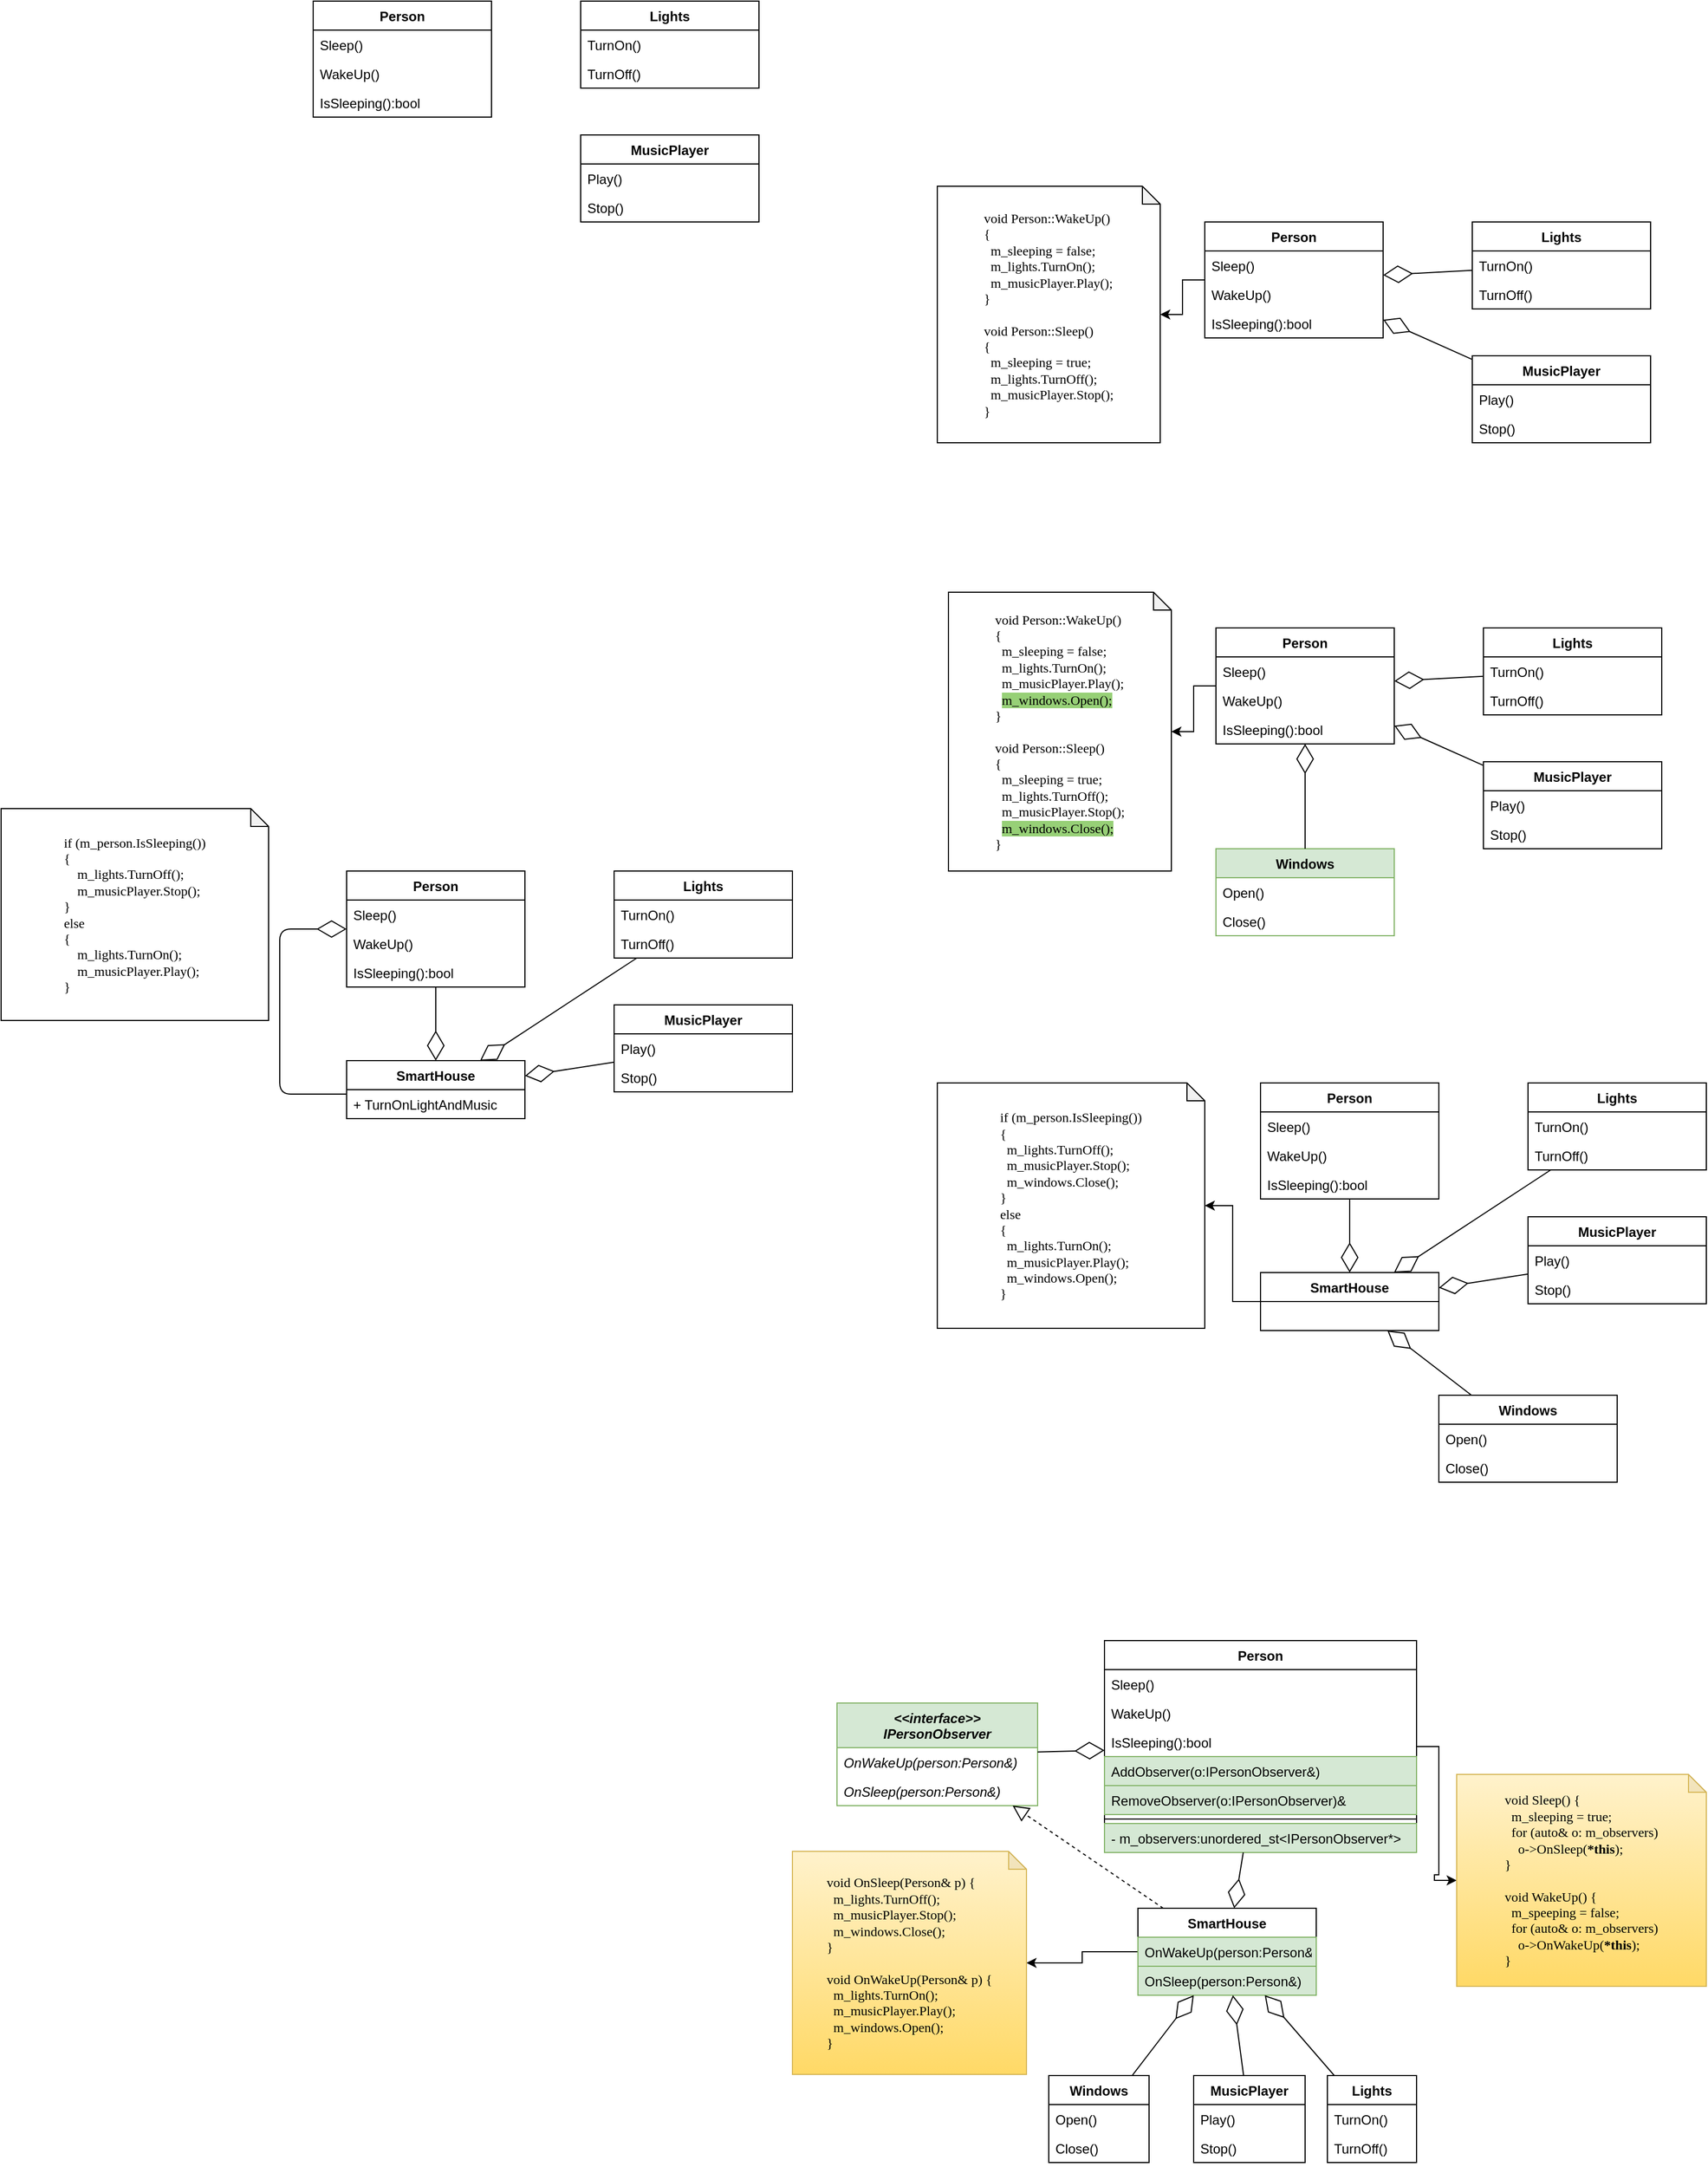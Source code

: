 <mxfile version="21.7.5" type="device">
  <diagram id="Hzuaa3PWaj_wUONluNYw" name="Страница 1">
    <mxGraphModel dx="2248" dy="832" grid="1" gridSize="10" guides="1" tooltips="1" connect="1" arrows="1" fold="1" page="1" pageScale="1" pageWidth="827" pageHeight="1169" math="0" shadow="0">
      <root>
        <mxCell id="0" />
        <mxCell id="1" parent="0" />
        <mxCell id="B-wnxq_5yipWXsBSjvzT-1" value="Person" style="swimlane;fontStyle=1;align=center;verticalAlign=top;childLayout=stackLayout;horizontal=1;startSize=26;horizontalStack=0;resizeParent=1;resizeParentMax=0;resizeLast=0;collapsible=1;marginBottom=0;" parent="1" vertex="1">
          <mxGeometry x="80" y="120" width="160" height="104" as="geometry" />
        </mxCell>
        <mxCell id="B-wnxq_5yipWXsBSjvzT-2" value="Sleep()" style="text;strokeColor=none;fillColor=none;align=left;verticalAlign=top;spacingLeft=4;spacingRight=4;overflow=hidden;rotatable=0;points=[[0,0.5],[1,0.5]];portConstraint=eastwest;" parent="B-wnxq_5yipWXsBSjvzT-1" vertex="1">
          <mxGeometry y="26" width="160" height="26" as="geometry" />
        </mxCell>
        <mxCell id="B-wnxq_5yipWXsBSjvzT-5" value="WakeUp()" style="text;strokeColor=none;fillColor=none;align=left;verticalAlign=top;spacingLeft=4;spacingRight=4;overflow=hidden;rotatable=0;points=[[0,0.5],[1,0.5]];portConstraint=eastwest;" parent="B-wnxq_5yipWXsBSjvzT-1" vertex="1">
          <mxGeometry y="52" width="160" height="26" as="geometry" />
        </mxCell>
        <mxCell id="B-wnxq_5yipWXsBSjvzT-14" value="IsSleeping():bool" style="text;strokeColor=none;fillColor=none;align=left;verticalAlign=top;spacingLeft=4;spacingRight=4;overflow=hidden;rotatable=0;points=[[0,0.5],[1,0.5]];portConstraint=eastwest;" parent="B-wnxq_5yipWXsBSjvzT-1" vertex="1">
          <mxGeometry y="78" width="160" height="26" as="geometry" />
        </mxCell>
        <mxCell id="B-wnxq_5yipWXsBSjvzT-6" value="Lights" style="swimlane;fontStyle=1;align=center;verticalAlign=top;childLayout=stackLayout;horizontal=1;startSize=26;horizontalStack=0;resizeParent=1;resizeParentMax=0;resizeLast=0;collapsible=1;marginBottom=0;" parent="1" vertex="1">
          <mxGeometry x="320" y="120" width="160" height="78" as="geometry" />
        </mxCell>
        <mxCell id="B-wnxq_5yipWXsBSjvzT-7" value="TurnOn()" style="text;strokeColor=none;fillColor=none;align=left;verticalAlign=top;spacingLeft=4;spacingRight=4;overflow=hidden;rotatable=0;points=[[0,0.5],[1,0.5]];portConstraint=eastwest;" parent="B-wnxq_5yipWXsBSjvzT-6" vertex="1">
          <mxGeometry y="26" width="160" height="26" as="geometry" />
        </mxCell>
        <mxCell id="B-wnxq_5yipWXsBSjvzT-9" value="TurnOff()" style="text;strokeColor=none;fillColor=none;align=left;verticalAlign=top;spacingLeft=4;spacingRight=4;overflow=hidden;rotatable=0;points=[[0,0.5],[1,0.5]];portConstraint=eastwest;" parent="B-wnxq_5yipWXsBSjvzT-6" vertex="1">
          <mxGeometry y="52" width="160" height="26" as="geometry" />
        </mxCell>
        <mxCell id="B-wnxq_5yipWXsBSjvzT-10" value="MusicPlayer" style="swimlane;fontStyle=1;align=center;verticalAlign=top;childLayout=stackLayout;horizontal=1;startSize=26;horizontalStack=0;resizeParent=1;resizeParentMax=0;resizeLast=0;collapsible=1;marginBottom=0;" parent="1" vertex="1">
          <mxGeometry x="320" y="240" width="160" height="78" as="geometry" />
        </mxCell>
        <mxCell id="B-wnxq_5yipWXsBSjvzT-11" value="Play()" style="text;strokeColor=none;fillColor=none;align=left;verticalAlign=top;spacingLeft=4;spacingRight=4;overflow=hidden;rotatable=0;points=[[0,0.5],[1,0.5]];portConstraint=eastwest;" parent="B-wnxq_5yipWXsBSjvzT-10" vertex="1">
          <mxGeometry y="26" width="160" height="26" as="geometry" />
        </mxCell>
        <mxCell id="B-wnxq_5yipWXsBSjvzT-12" value="Stop()" style="text;strokeColor=none;fillColor=none;align=left;verticalAlign=top;spacingLeft=4;spacingRight=4;overflow=hidden;rotatable=0;points=[[0,0.5],[1,0.5]];portConstraint=eastwest;" parent="B-wnxq_5yipWXsBSjvzT-10" vertex="1">
          <mxGeometry y="52" width="160" height="26" as="geometry" />
        </mxCell>
        <mxCell id="B-wnxq_5yipWXsBSjvzT-35" style="edgeStyle=orthogonalEdgeStyle;rounded=0;orthogonalLoop=1;jettySize=auto;html=1;" parent="1" source="B-wnxq_5yipWXsBSjvzT-16" target="B-wnxq_5yipWXsBSjvzT-34" edge="1">
          <mxGeometry relative="1" as="geometry" />
        </mxCell>
        <mxCell id="B-wnxq_5yipWXsBSjvzT-16" value="SmartHouse" style="swimlane;fontStyle=1;align=center;verticalAlign=top;childLayout=stackLayout;horizontal=1;startSize=26;horizontalStack=0;resizeParent=1;resizeParentMax=0;resizeLast=0;collapsible=1;marginBottom=0;" parent="1" vertex="1">
          <mxGeometry x="930" y="1260" width="160" height="52" as="geometry" />
        </mxCell>
        <mxCell id="B-wnxq_5yipWXsBSjvzT-20" value="" style="endArrow=diamondThin;endFill=0;endSize=24;html=1;" parent="1" source="B-wnxq_5yipWXsBSjvzT-28" target="B-wnxq_5yipWXsBSjvzT-16" edge="1">
          <mxGeometry width="160" relative="1" as="geometry">
            <mxPoint x="890" y="1250" as="sourcePoint" />
            <mxPoint x="1050" y="1250" as="targetPoint" />
          </mxGeometry>
        </mxCell>
        <mxCell id="B-wnxq_5yipWXsBSjvzT-21" value="Person" style="swimlane;fontStyle=1;align=center;verticalAlign=top;childLayout=stackLayout;horizontal=1;startSize=26;horizontalStack=0;resizeParent=1;resizeParentMax=0;resizeLast=0;collapsible=1;marginBottom=0;" parent="1" vertex="1">
          <mxGeometry x="930" y="1090" width="160" height="104" as="geometry" />
        </mxCell>
        <mxCell id="B-wnxq_5yipWXsBSjvzT-22" value="Sleep()" style="text;strokeColor=none;fillColor=none;align=left;verticalAlign=top;spacingLeft=4;spacingRight=4;overflow=hidden;rotatable=0;points=[[0,0.5],[1,0.5]];portConstraint=eastwest;" parent="B-wnxq_5yipWXsBSjvzT-21" vertex="1">
          <mxGeometry y="26" width="160" height="26" as="geometry" />
        </mxCell>
        <mxCell id="B-wnxq_5yipWXsBSjvzT-23" value="WakeUp()" style="text;strokeColor=none;fillColor=none;align=left;verticalAlign=top;spacingLeft=4;spacingRight=4;overflow=hidden;rotatable=0;points=[[0,0.5],[1,0.5]];portConstraint=eastwest;" parent="B-wnxq_5yipWXsBSjvzT-21" vertex="1">
          <mxGeometry y="52" width="160" height="26" as="geometry" />
        </mxCell>
        <mxCell id="B-wnxq_5yipWXsBSjvzT-24" value="IsSleeping():bool" style="text;strokeColor=none;fillColor=none;align=left;verticalAlign=top;spacingLeft=4;spacingRight=4;overflow=hidden;rotatable=0;points=[[0,0.5],[1,0.5]];portConstraint=eastwest;" parent="B-wnxq_5yipWXsBSjvzT-21" vertex="1">
          <mxGeometry y="78" width="160" height="26" as="geometry" />
        </mxCell>
        <mxCell id="B-wnxq_5yipWXsBSjvzT-25" value="Lights" style="swimlane;fontStyle=1;align=center;verticalAlign=top;childLayout=stackLayout;horizontal=1;startSize=26;horizontalStack=0;resizeParent=1;resizeParentMax=0;resizeLast=0;collapsible=1;marginBottom=0;" parent="1" vertex="1">
          <mxGeometry x="1170" y="1090" width="160" height="78" as="geometry" />
        </mxCell>
        <mxCell id="B-wnxq_5yipWXsBSjvzT-26" value="TurnOn()" style="text;strokeColor=none;fillColor=none;align=left;verticalAlign=top;spacingLeft=4;spacingRight=4;overflow=hidden;rotatable=0;points=[[0,0.5],[1,0.5]];portConstraint=eastwest;" parent="B-wnxq_5yipWXsBSjvzT-25" vertex="1">
          <mxGeometry y="26" width="160" height="26" as="geometry" />
        </mxCell>
        <mxCell id="B-wnxq_5yipWXsBSjvzT-27" value="TurnOff()" style="text;strokeColor=none;fillColor=none;align=left;verticalAlign=top;spacingLeft=4;spacingRight=4;overflow=hidden;rotatable=0;points=[[0,0.5],[1,0.5]];portConstraint=eastwest;" parent="B-wnxq_5yipWXsBSjvzT-25" vertex="1">
          <mxGeometry y="52" width="160" height="26" as="geometry" />
        </mxCell>
        <mxCell id="B-wnxq_5yipWXsBSjvzT-28" value="MusicPlayer" style="swimlane;fontStyle=1;align=center;verticalAlign=top;childLayout=stackLayout;horizontal=1;startSize=26;horizontalStack=0;resizeParent=1;resizeParentMax=0;resizeLast=0;collapsible=1;marginBottom=0;" parent="1" vertex="1">
          <mxGeometry x="1170" y="1210" width="160" height="78" as="geometry" />
        </mxCell>
        <mxCell id="B-wnxq_5yipWXsBSjvzT-29" value="Play()" style="text;strokeColor=none;fillColor=none;align=left;verticalAlign=top;spacingLeft=4;spacingRight=4;overflow=hidden;rotatable=0;points=[[0,0.5],[1,0.5]];portConstraint=eastwest;" parent="B-wnxq_5yipWXsBSjvzT-28" vertex="1">
          <mxGeometry y="26" width="160" height="26" as="geometry" />
        </mxCell>
        <mxCell id="B-wnxq_5yipWXsBSjvzT-30" value="Stop()" style="text;strokeColor=none;fillColor=none;align=left;verticalAlign=top;spacingLeft=4;spacingRight=4;overflow=hidden;rotatable=0;points=[[0,0.5],[1,0.5]];portConstraint=eastwest;" parent="B-wnxq_5yipWXsBSjvzT-28" vertex="1">
          <mxGeometry y="52" width="160" height="26" as="geometry" />
        </mxCell>
        <mxCell id="B-wnxq_5yipWXsBSjvzT-31" value="" style="endArrow=diamondThin;endFill=0;endSize=24;html=1;" parent="1" source="B-wnxq_5yipWXsBSjvzT-25" target="B-wnxq_5yipWXsBSjvzT-16" edge="1">
          <mxGeometry width="160" relative="1" as="geometry">
            <mxPoint x="890" y="1250" as="sourcePoint" />
            <mxPoint x="1050" y="1250" as="targetPoint" />
          </mxGeometry>
        </mxCell>
        <mxCell id="B-wnxq_5yipWXsBSjvzT-32" value="" style="endArrow=diamondThin;endFill=0;endSize=24;html=1;" parent="1" source="B-wnxq_5yipWXsBSjvzT-21" target="B-wnxq_5yipWXsBSjvzT-16" edge="1">
          <mxGeometry width="160" relative="1" as="geometry">
            <mxPoint x="890" y="1250" as="sourcePoint" />
            <mxPoint x="1050" y="1250" as="targetPoint" />
          </mxGeometry>
        </mxCell>
        <mxCell id="B-wnxq_5yipWXsBSjvzT-34" value="&lt;div style=&quot;text-align: left&quot;&gt;&lt;span&gt;&lt;font face=&quot;Lucida Console&quot;&gt;if (m_person.IsSleeping())&lt;/font&gt;&lt;/span&gt;&lt;/div&gt;&lt;div style=&quot;text-align: left&quot;&gt;&lt;span&gt;&lt;font face=&quot;Lucida Console&quot;&gt;{&lt;/font&gt;&lt;/span&gt;&lt;/div&gt;&lt;div style=&quot;text-align: left&quot;&gt;&lt;div&gt;&lt;font face=&quot;Lucida Console&quot;&gt;&amp;nbsp; m_lights.TurnOff();&lt;/font&gt;&lt;/div&gt;&lt;div&gt;&lt;font face=&quot;Lucida Console&quot;&gt;&amp;nbsp; m_musicPlayer.Stop();&lt;/font&gt;&lt;/div&gt;&lt;div&gt;&lt;font face=&quot;Lucida Console&quot;&gt;&amp;nbsp;&amp;nbsp;&lt;span style=&quot;background-color: rgb(255 , 255 , 255)&quot;&gt;m_windows.Close();&lt;/span&gt;&lt;/font&gt;&lt;/div&gt;&lt;/div&gt;&lt;div style=&quot;text-align: left&quot;&gt;&lt;span&gt;&lt;font face=&quot;Lucida Console&quot;&gt;}&lt;/font&gt;&lt;/span&gt;&lt;/div&gt;&lt;div style=&quot;text-align: left&quot;&gt;&lt;span&gt;&lt;font face=&quot;Lucida Console&quot;&gt;else&lt;/font&gt;&lt;/span&gt;&lt;/div&gt;&lt;div style=&quot;text-align: left&quot;&gt;&lt;span&gt;&lt;font face=&quot;Lucida Console&quot;&gt;{&lt;/font&gt;&lt;/span&gt;&lt;/div&gt;&lt;div style=&quot;text-align: left&quot;&gt;&lt;div&gt;&lt;font face=&quot;Lucida Console&quot;&gt;&amp;nbsp; m_lights.TurnOn();&lt;/font&gt;&lt;/div&gt;&lt;div&gt;&lt;font face=&quot;Lucida Console&quot;&gt;&amp;nbsp; m_musicPlayer.Play();&lt;/font&gt;&lt;/div&gt;&lt;div&gt;&lt;font face=&quot;Lucida Console&quot;&gt;&amp;nbsp;&amp;nbsp;&lt;span style=&quot;background-color: rgb(255 , 255 , 255)&quot;&gt;m_windows.Open();&lt;/span&gt;&lt;/font&gt;&lt;/div&gt;&lt;/div&gt;&lt;div style=&quot;text-align: left&quot;&gt;&lt;span&gt;&lt;font face=&quot;Lucida Console&quot;&gt;}&lt;/font&gt;&lt;/span&gt;&lt;/div&gt;" style="shape=note;whiteSpace=wrap;html=1;backgroundOutline=1;darkOpacity=0.05;size=16;" parent="1" vertex="1">
          <mxGeometry x="640" y="1090" width="240" height="220" as="geometry" />
        </mxCell>
        <mxCell id="B-wnxq_5yipWXsBSjvzT-36" value="SmartHouse" style="swimlane;fontStyle=1;align=center;verticalAlign=top;childLayout=stackLayout;horizontal=1;startSize=26;horizontalStack=0;resizeParent=1;resizeParentMax=0;resizeLast=0;collapsible=1;marginBottom=0;" parent="1" vertex="1">
          <mxGeometry x="110" y="1070" width="160" height="52" as="geometry" />
        </mxCell>
        <mxCell id="B-wnxq_5yipWXsBSjvzT-52" value="+ TurnOnLightAndMusic" style="text;strokeColor=none;fillColor=none;align=left;verticalAlign=top;spacingLeft=4;spacingRight=4;overflow=hidden;rotatable=0;points=[[0,0.5],[1,0.5]];portConstraint=eastwest;" parent="B-wnxq_5yipWXsBSjvzT-36" vertex="1">
          <mxGeometry y="26" width="160" height="26" as="geometry" />
        </mxCell>
        <mxCell id="B-wnxq_5yipWXsBSjvzT-37" value="" style="endArrow=diamondThin;endFill=0;endSize=24;html=1;" parent="1" source="B-wnxq_5yipWXsBSjvzT-45" target="B-wnxq_5yipWXsBSjvzT-36" edge="1">
          <mxGeometry width="160" relative="1" as="geometry">
            <mxPoint x="70" y="1060" as="sourcePoint" />
            <mxPoint x="230" y="1060" as="targetPoint" />
          </mxGeometry>
        </mxCell>
        <mxCell id="B-wnxq_5yipWXsBSjvzT-38" value="Person" style="swimlane;fontStyle=1;align=center;verticalAlign=top;childLayout=stackLayout;horizontal=1;startSize=26;horizontalStack=0;resizeParent=1;resizeParentMax=0;resizeLast=0;collapsible=1;marginBottom=0;" parent="1" vertex="1">
          <mxGeometry x="110" y="900" width="160" height="104" as="geometry" />
        </mxCell>
        <mxCell id="B-wnxq_5yipWXsBSjvzT-39" value="Sleep()" style="text;strokeColor=none;fillColor=none;align=left;verticalAlign=top;spacingLeft=4;spacingRight=4;overflow=hidden;rotatable=0;points=[[0,0.5],[1,0.5]];portConstraint=eastwest;" parent="B-wnxq_5yipWXsBSjvzT-38" vertex="1">
          <mxGeometry y="26" width="160" height="26" as="geometry" />
        </mxCell>
        <mxCell id="B-wnxq_5yipWXsBSjvzT-40" value="WakeUp()" style="text;strokeColor=none;fillColor=none;align=left;verticalAlign=top;spacingLeft=4;spacingRight=4;overflow=hidden;rotatable=0;points=[[0,0.5],[1,0.5]];portConstraint=eastwest;" parent="B-wnxq_5yipWXsBSjvzT-38" vertex="1">
          <mxGeometry y="52" width="160" height="26" as="geometry" />
        </mxCell>
        <mxCell id="B-wnxq_5yipWXsBSjvzT-41" value="IsSleeping():bool" style="text;strokeColor=none;fillColor=none;align=left;verticalAlign=top;spacingLeft=4;spacingRight=4;overflow=hidden;rotatable=0;points=[[0,0.5],[1,0.5]];portConstraint=eastwest;" parent="B-wnxq_5yipWXsBSjvzT-38" vertex="1">
          <mxGeometry y="78" width="160" height="26" as="geometry" />
        </mxCell>
        <mxCell id="B-wnxq_5yipWXsBSjvzT-42" value="Lights" style="swimlane;fontStyle=1;align=center;verticalAlign=top;childLayout=stackLayout;horizontal=1;startSize=26;horizontalStack=0;resizeParent=1;resizeParentMax=0;resizeLast=0;collapsible=1;marginBottom=0;" parent="1" vertex="1">
          <mxGeometry x="350" y="900" width="160" height="78" as="geometry" />
        </mxCell>
        <mxCell id="B-wnxq_5yipWXsBSjvzT-43" value="TurnOn()" style="text;strokeColor=none;fillColor=none;align=left;verticalAlign=top;spacingLeft=4;spacingRight=4;overflow=hidden;rotatable=0;points=[[0,0.5],[1,0.5]];portConstraint=eastwest;" parent="B-wnxq_5yipWXsBSjvzT-42" vertex="1">
          <mxGeometry y="26" width="160" height="26" as="geometry" />
        </mxCell>
        <mxCell id="B-wnxq_5yipWXsBSjvzT-44" value="TurnOff()" style="text;strokeColor=none;fillColor=none;align=left;verticalAlign=top;spacingLeft=4;spacingRight=4;overflow=hidden;rotatable=0;points=[[0,0.5],[1,0.5]];portConstraint=eastwest;" parent="B-wnxq_5yipWXsBSjvzT-42" vertex="1">
          <mxGeometry y="52" width="160" height="26" as="geometry" />
        </mxCell>
        <mxCell id="B-wnxq_5yipWXsBSjvzT-45" value="MusicPlayer" style="swimlane;fontStyle=1;align=center;verticalAlign=top;childLayout=stackLayout;horizontal=1;startSize=26;horizontalStack=0;resizeParent=1;resizeParentMax=0;resizeLast=0;collapsible=1;marginBottom=0;" parent="1" vertex="1">
          <mxGeometry x="350" y="1020" width="160" height="78" as="geometry" />
        </mxCell>
        <mxCell id="B-wnxq_5yipWXsBSjvzT-46" value="Play()" style="text;strokeColor=none;fillColor=none;align=left;verticalAlign=top;spacingLeft=4;spacingRight=4;overflow=hidden;rotatable=0;points=[[0,0.5],[1,0.5]];portConstraint=eastwest;" parent="B-wnxq_5yipWXsBSjvzT-45" vertex="1">
          <mxGeometry y="26" width="160" height="26" as="geometry" />
        </mxCell>
        <mxCell id="B-wnxq_5yipWXsBSjvzT-47" value="Stop()" style="text;strokeColor=none;fillColor=none;align=left;verticalAlign=top;spacingLeft=4;spacingRight=4;overflow=hidden;rotatable=0;points=[[0,0.5],[1,0.5]];portConstraint=eastwest;" parent="B-wnxq_5yipWXsBSjvzT-45" vertex="1">
          <mxGeometry y="52" width="160" height="26" as="geometry" />
        </mxCell>
        <mxCell id="B-wnxq_5yipWXsBSjvzT-48" value="" style="endArrow=diamondThin;endFill=0;endSize=24;html=1;" parent="1" source="B-wnxq_5yipWXsBSjvzT-42" target="B-wnxq_5yipWXsBSjvzT-36" edge="1">
          <mxGeometry width="160" relative="1" as="geometry">
            <mxPoint x="70" y="1060" as="sourcePoint" />
            <mxPoint x="230" y="1060" as="targetPoint" />
          </mxGeometry>
        </mxCell>
        <mxCell id="B-wnxq_5yipWXsBSjvzT-49" value="" style="endArrow=diamondThin;endFill=0;endSize=24;html=1;" parent="1" source="B-wnxq_5yipWXsBSjvzT-38" target="B-wnxq_5yipWXsBSjvzT-36" edge="1">
          <mxGeometry width="160" relative="1" as="geometry">
            <mxPoint x="70" y="1060" as="sourcePoint" />
            <mxPoint x="230" y="1060" as="targetPoint" />
          </mxGeometry>
        </mxCell>
        <mxCell id="B-wnxq_5yipWXsBSjvzT-50" value="" style="endArrow=diamondThin;endFill=0;endSize=24;html=1;edgeStyle=orthogonalEdgeStyle;" parent="1" source="B-wnxq_5yipWXsBSjvzT-36" target="B-wnxq_5yipWXsBSjvzT-38" edge="1">
          <mxGeometry width="160" relative="1" as="geometry">
            <mxPoint x="190" y="1080" as="sourcePoint" />
            <mxPoint x="20" y="920" as="targetPoint" />
            <Array as="points">
              <mxPoint x="50" y="1100" />
              <mxPoint x="50" y="952" />
            </Array>
          </mxGeometry>
        </mxCell>
        <mxCell id="B-wnxq_5yipWXsBSjvzT-51" value="&lt;div style=&quot;text-align: left&quot;&gt;&lt;span&gt;&lt;font face=&quot;Lucida Console&quot;&gt;if (m_person.IsSleeping())&lt;/font&gt;&lt;/span&gt;&lt;/div&gt;&lt;div style=&quot;text-align: left&quot;&gt;&lt;span&gt;&lt;font face=&quot;Lucida Console&quot;&gt;{&lt;/font&gt;&lt;/span&gt;&lt;/div&gt;&lt;div style=&quot;text-align: left&quot;&gt;&lt;span&gt;&lt;font face=&quot;Lucida Console&quot;&gt;&amp;nbsp; &amp;nbsp; m_lights.TurnOff();&lt;/font&gt;&lt;/span&gt;&lt;/div&gt;&lt;div style=&quot;text-align: left&quot;&gt;&lt;span&gt;&lt;font face=&quot;Lucida Console&quot;&gt;&amp;nbsp; &amp;nbsp; m_musicPlayer.Stop();&lt;/font&gt;&lt;/span&gt;&lt;/div&gt;&lt;div style=&quot;text-align: left&quot;&gt;&lt;span&gt;&lt;font face=&quot;Lucida Console&quot;&gt;}&lt;/font&gt;&lt;/span&gt;&lt;/div&gt;&lt;div style=&quot;text-align: left&quot;&gt;&lt;span&gt;&lt;font face=&quot;Lucida Console&quot;&gt;else&lt;/font&gt;&lt;/span&gt;&lt;/div&gt;&lt;div style=&quot;text-align: left&quot;&gt;&lt;span&gt;&lt;font face=&quot;Lucida Console&quot;&gt;{&lt;/font&gt;&lt;/span&gt;&lt;/div&gt;&lt;div style=&quot;text-align: left&quot;&gt;&lt;span&gt;&lt;font face=&quot;Lucida Console&quot;&gt;&amp;nbsp; &amp;nbsp; m_lights.TurnOn();&lt;/font&gt;&lt;/span&gt;&lt;/div&gt;&lt;div style=&quot;text-align: left&quot;&gt;&lt;span&gt;&lt;font face=&quot;Lucida Console&quot;&gt;&amp;nbsp; &amp;nbsp; m_musicPlayer.Play();&lt;/font&gt;&lt;/span&gt;&lt;/div&gt;&lt;div style=&quot;text-align: left&quot;&gt;&lt;span&gt;&lt;font face=&quot;Lucida Console&quot;&gt;}&lt;/font&gt;&lt;/span&gt;&lt;/div&gt;" style="shape=note;whiteSpace=wrap;html=1;backgroundOutline=1;darkOpacity=0.05;size=16;" parent="1" vertex="1">
          <mxGeometry x="-200" y="844" width="240" height="190" as="geometry" />
        </mxCell>
        <mxCell id="B-wnxq_5yipWXsBSjvzT-66" style="edgeStyle=orthogonalEdgeStyle;rounded=0;orthogonalLoop=1;jettySize=auto;html=1;" parent="1" source="B-wnxq_5yipWXsBSjvzT-53" target="B-wnxq_5yipWXsBSjvzT-65" edge="1">
          <mxGeometry relative="1" as="geometry" />
        </mxCell>
        <mxCell id="B-wnxq_5yipWXsBSjvzT-53" value="Person" style="swimlane;fontStyle=1;align=center;verticalAlign=top;childLayout=stackLayout;horizontal=1;startSize=26;horizontalStack=0;resizeParent=1;resizeParentMax=0;resizeLast=0;collapsible=1;marginBottom=0;" parent="1" vertex="1">
          <mxGeometry x="880" y="318" width="160" height="104" as="geometry" />
        </mxCell>
        <mxCell id="B-wnxq_5yipWXsBSjvzT-54" value="Sleep()" style="text;strokeColor=none;fillColor=none;align=left;verticalAlign=top;spacingLeft=4;spacingRight=4;overflow=hidden;rotatable=0;points=[[0,0.5],[1,0.5]];portConstraint=eastwest;" parent="B-wnxq_5yipWXsBSjvzT-53" vertex="1">
          <mxGeometry y="26" width="160" height="26" as="geometry" />
        </mxCell>
        <mxCell id="B-wnxq_5yipWXsBSjvzT-55" value="WakeUp()" style="text;strokeColor=none;fillColor=none;align=left;verticalAlign=top;spacingLeft=4;spacingRight=4;overflow=hidden;rotatable=0;points=[[0,0.5],[1,0.5]];portConstraint=eastwest;" parent="B-wnxq_5yipWXsBSjvzT-53" vertex="1">
          <mxGeometry y="52" width="160" height="26" as="geometry" />
        </mxCell>
        <mxCell id="B-wnxq_5yipWXsBSjvzT-56" value="IsSleeping():bool" style="text;strokeColor=none;fillColor=none;align=left;verticalAlign=top;spacingLeft=4;spacingRight=4;overflow=hidden;rotatable=0;points=[[0,0.5],[1,0.5]];portConstraint=eastwest;" parent="B-wnxq_5yipWXsBSjvzT-53" vertex="1">
          <mxGeometry y="78" width="160" height="26" as="geometry" />
        </mxCell>
        <mxCell id="B-wnxq_5yipWXsBSjvzT-57" value="Lights" style="swimlane;fontStyle=1;align=center;verticalAlign=top;childLayout=stackLayout;horizontal=1;startSize=26;horizontalStack=0;resizeParent=1;resizeParentMax=0;resizeLast=0;collapsible=1;marginBottom=0;" parent="1" vertex="1">
          <mxGeometry x="1120" y="318" width="160" height="78" as="geometry" />
        </mxCell>
        <mxCell id="B-wnxq_5yipWXsBSjvzT-58" value="TurnOn()" style="text;strokeColor=none;fillColor=none;align=left;verticalAlign=top;spacingLeft=4;spacingRight=4;overflow=hidden;rotatable=0;points=[[0,0.5],[1,0.5]];portConstraint=eastwest;" parent="B-wnxq_5yipWXsBSjvzT-57" vertex="1">
          <mxGeometry y="26" width="160" height="26" as="geometry" />
        </mxCell>
        <mxCell id="B-wnxq_5yipWXsBSjvzT-59" value="TurnOff()" style="text;strokeColor=none;fillColor=none;align=left;verticalAlign=top;spacingLeft=4;spacingRight=4;overflow=hidden;rotatable=0;points=[[0,0.5],[1,0.5]];portConstraint=eastwest;" parent="B-wnxq_5yipWXsBSjvzT-57" vertex="1">
          <mxGeometry y="52" width="160" height="26" as="geometry" />
        </mxCell>
        <mxCell id="B-wnxq_5yipWXsBSjvzT-60" value="MusicPlayer" style="swimlane;fontStyle=1;align=center;verticalAlign=top;childLayout=stackLayout;horizontal=1;startSize=26;horizontalStack=0;resizeParent=1;resizeParentMax=0;resizeLast=0;collapsible=1;marginBottom=0;" parent="1" vertex="1">
          <mxGeometry x="1120" y="438" width="160" height="78" as="geometry" />
        </mxCell>
        <mxCell id="B-wnxq_5yipWXsBSjvzT-61" value="Play()" style="text;strokeColor=none;fillColor=none;align=left;verticalAlign=top;spacingLeft=4;spacingRight=4;overflow=hidden;rotatable=0;points=[[0,0.5],[1,0.5]];portConstraint=eastwest;" parent="B-wnxq_5yipWXsBSjvzT-60" vertex="1">
          <mxGeometry y="26" width="160" height="26" as="geometry" />
        </mxCell>
        <mxCell id="B-wnxq_5yipWXsBSjvzT-62" value="Stop()" style="text;strokeColor=none;fillColor=none;align=left;verticalAlign=top;spacingLeft=4;spacingRight=4;overflow=hidden;rotatable=0;points=[[0,0.5],[1,0.5]];portConstraint=eastwest;" parent="B-wnxq_5yipWXsBSjvzT-60" vertex="1">
          <mxGeometry y="52" width="160" height="26" as="geometry" />
        </mxCell>
        <mxCell id="B-wnxq_5yipWXsBSjvzT-63" value="" style="endArrow=diamondThin;endFill=0;endSize=24;html=1;" parent="1" source="B-wnxq_5yipWXsBSjvzT-57" target="B-wnxq_5yipWXsBSjvzT-53" edge="1">
          <mxGeometry width="160" relative="1" as="geometry">
            <mxPoint x="900" y="568" as="sourcePoint" />
            <mxPoint x="1060" y="568" as="targetPoint" />
          </mxGeometry>
        </mxCell>
        <mxCell id="B-wnxq_5yipWXsBSjvzT-64" value="" style="endArrow=diamondThin;endFill=0;endSize=24;html=1;" parent="1" source="B-wnxq_5yipWXsBSjvzT-60" target="B-wnxq_5yipWXsBSjvzT-53" edge="1">
          <mxGeometry width="160" relative="1" as="geometry">
            <mxPoint x="900" y="568" as="sourcePoint" />
            <mxPoint x="1060" y="568" as="targetPoint" />
          </mxGeometry>
        </mxCell>
        <mxCell id="B-wnxq_5yipWXsBSjvzT-65" value="&lt;div style=&quot;text-align: left&quot;&gt;&lt;font face=&quot;Lucida Console&quot;&gt;void Person::WakeUp()&lt;/font&gt;&lt;/div&gt;&lt;div style=&quot;text-align: left&quot;&gt;&lt;font face=&quot;Lucida Console&quot;&gt;{&lt;/font&gt;&lt;/div&gt;&lt;div style=&quot;text-align: left&quot;&gt;&lt;font face=&quot;Lucida Console&quot;&gt;&amp;nbsp; m_sleeping = false;&lt;/font&gt;&lt;/div&gt;&lt;div style=&quot;text-align: left&quot;&gt;&lt;font face=&quot;Lucida Console&quot;&gt;&amp;nbsp; m_lights.TurnOn();&lt;/font&gt;&lt;/div&gt;&lt;div style=&quot;text-align: left&quot;&gt;&lt;font face=&quot;Lucida Console&quot;&gt;&amp;nbsp; m_musicPlayer.Play();&lt;/font&gt;&lt;/div&gt;&lt;div style=&quot;text-align: left&quot;&gt;&lt;font face=&quot;Lucida Console&quot;&gt;}&lt;/font&gt;&lt;/div&gt;&lt;div style=&quot;text-align: left&quot;&gt;&lt;font face=&quot;Lucida Console&quot;&gt;&lt;br&gt;&lt;/font&gt;&lt;/div&gt;&lt;div style=&quot;text-align: left&quot;&gt;&lt;div&gt;&lt;font face=&quot;Lucida Console&quot;&gt;void Person::Sleep()&lt;/font&gt;&lt;/div&gt;&lt;div&gt;&lt;font face=&quot;Lucida Console&quot;&gt;{&lt;/font&gt;&lt;/div&gt;&lt;div&gt;&lt;font face=&quot;Lucida Console&quot;&gt;&amp;nbsp; m_sleeping = true;&lt;/font&gt;&lt;/div&gt;&lt;div&gt;&lt;font face=&quot;Lucida Console&quot;&gt;&amp;nbsp; m_lights.TurnOff();&lt;/font&gt;&lt;/div&gt;&lt;div&gt;&lt;font face=&quot;Lucida Console&quot;&gt;&amp;nbsp; m_musicPlayer.Stop();&lt;/font&gt;&lt;/div&gt;&lt;div&gt;&lt;font face=&quot;Lucida Console&quot;&gt;}&lt;/font&gt;&lt;/div&gt;&lt;/div&gt;" style="shape=note;whiteSpace=wrap;html=1;backgroundOutline=1;darkOpacity=0.05;size=16;" parent="1" vertex="1">
          <mxGeometry x="640" y="286" width="200" height="230" as="geometry" />
        </mxCell>
        <mxCell id="B-wnxq_5yipWXsBSjvzT-67" value="Windows" style="swimlane;fontStyle=1;align=center;verticalAlign=top;childLayout=stackLayout;horizontal=1;startSize=26;horizontalStack=0;resizeParent=1;resizeParentMax=0;resizeLast=0;collapsible=1;marginBottom=0;fillColor=#d5e8d4;strokeColor=#82b366;" parent="1" vertex="1">
          <mxGeometry x="890" y="880" width="160" height="78" as="geometry" />
        </mxCell>
        <mxCell id="B-wnxq_5yipWXsBSjvzT-68" value="Open()" style="text;strokeColor=none;fillColor=none;align=left;verticalAlign=top;spacingLeft=4;spacingRight=4;overflow=hidden;rotatable=0;points=[[0,0.5],[1,0.5]];portConstraint=eastwest;" parent="B-wnxq_5yipWXsBSjvzT-67" vertex="1">
          <mxGeometry y="26" width="160" height="26" as="geometry" />
        </mxCell>
        <mxCell id="B-wnxq_5yipWXsBSjvzT-69" value="Close()" style="text;strokeColor=none;fillColor=none;align=left;verticalAlign=top;spacingLeft=4;spacingRight=4;overflow=hidden;rotatable=0;points=[[0,0.5],[1,0.5]];portConstraint=eastwest;" parent="B-wnxq_5yipWXsBSjvzT-67" vertex="1">
          <mxGeometry y="52" width="160" height="26" as="geometry" />
        </mxCell>
        <mxCell id="B-wnxq_5yipWXsBSjvzT-70" style="edgeStyle=orthogonalEdgeStyle;rounded=0;orthogonalLoop=1;jettySize=auto;html=1;" parent="1" source="B-wnxq_5yipWXsBSjvzT-71" target="B-wnxq_5yipWXsBSjvzT-83" edge="1">
          <mxGeometry relative="1" as="geometry" />
        </mxCell>
        <mxCell id="B-wnxq_5yipWXsBSjvzT-71" value="Person" style="swimlane;fontStyle=1;align=center;verticalAlign=top;childLayout=stackLayout;horizontal=1;startSize=26;horizontalStack=0;resizeParent=1;resizeParentMax=0;resizeLast=0;collapsible=1;marginBottom=0;" parent="1" vertex="1">
          <mxGeometry x="890" y="682" width="160" height="104" as="geometry" />
        </mxCell>
        <mxCell id="B-wnxq_5yipWXsBSjvzT-72" value="Sleep()" style="text;strokeColor=none;fillColor=none;align=left;verticalAlign=top;spacingLeft=4;spacingRight=4;overflow=hidden;rotatable=0;points=[[0,0.5],[1,0.5]];portConstraint=eastwest;" parent="B-wnxq_5yipWXsBSjvzT-71" vertex="1">
          <mxGeometry y="26" width="160" height="26" as="geometry" />
        </mxCell>
        <mxCell id="B-wnxq_5yipWXsBSjvzT-73" value="WakeUp()" style="text;strokeColor=none;fillColor=none;align=left;verticalAlign=top;spacingLeft=4;spacingRight=4;overflow=hidden;rotatable=0;points=[[0,0.5],[1,0.5]];portConstraint=eastwest;" parent="B-wnxq_5yipWXsBSjvzT-71" vertex="1">
          <mxGeometry y="52" width="160" height="26" as="geometry" />
        </mxCell>
        <mxCell id="B-wnxq_5yipWXsBSjvzT-74" value="IsSleeping():bool" style="text;strokeColor=none;fillColor=none;align=left;verticalAlign=top;spacingLeft=4;spacingRight=4;overflow=hidden;rotatable=0;points=[[0,0.5],[1,0.5]];portConstraint=eastwest;" parent="B-wnxq_5yipWXsBSjvzT-71" vertex="1">
          <mxGeometry y="78" width="160" height="26" as="geometry" />
        </mxCell>
        <mxCell id="B-wnxq_5yipWXsBSjvzT-75" value="Lights" style="swimlane;fontStyle=1;align=center;verticalAlign=top;childLayout=stackLayout;horizontal=1;startSize=26;horizontalStack=0;resizeParent=1;resizeParentMax=0;resizeLast=0;collapsible=1;marginBottom=0;" parent="1" vertex="1">
          <mxGeometry x="1130" y="682" width="160" height="78" as="geometry" />
        </mxCell>
        <mxCell id="B-wnxq_5yipWXsBSjvzT-76" value="TurnOn()" style="text;strokeColor=none;fillColor=none;align=left;verticalAlign=top;spacingLeft=4;spacingRight=4;overflow=hidden;rotatable=0;points=[[0,0.5],[1,0.5]];portConstraint=eastwest;" parent="B-wnxq_5yipWXsBSjvzT-75" vertex="1">
          <mxGeometry y="26" width="160" height="26" as="geometry" />
        </mxCell>
        <mxCell id="B-wnxq_5yipWXsBSjvzT-77" value="TurnOff()" style="text;strokeColor=none;fillColor=none;align=left;verticalAlign=top;spacingLeft=4;spacingRight=4;overflow=hidden;rotatable=0;points=[[0,0.5],[1,0.5]];portConstraint=eastwest;" parent="B-wnxq_5yipWXsBSjvzT-75" vertex="1">
          <mxGeometry y="52" width="160" height="26" as="geometry" />
        </mxCell>
        <mxCell id="B-wnxq_5yipWXsBSjvzT-78" value="MusicPlayer" style="swimlane;fontStyle=1;align=center;verticalAlign=top;childLayout=stackLayout;horizontal=1;startSize=26;horizontalStack=0;resizeParent=1;resizeParentMax=0;resizeLast=0;collapsible=1;marginBottom=0;" parent="1" vertex="1">
          <mxGeometry x="1130" y="802" width="160" height="78" as="geometry" />
        </mxCell>
        <mxCell id="B-wnxq_5yipWXsBSjvzT-79" value="Play()" style="text;strokeColor=none;fillColor=none;align=left;verticalAlign=top;spacingLeft=4;spacingRight=4;overflow=hidden;rotatable=0;points=[[0,0.5],[1,0.5]];portConstraint=eastwest;" parent="B-wnxq_5yipWXsBSjvzT-78" vertex="1">
          <mxGeometry y="26" width="160" height="26" as="geometry" />
        </mxCell>
        <mxCell id="B-wnxq_5yipWXsBSjvzT-80" value="Stop()" style="text;strokeColor=none;fillColor=none;align=left;verticalAlign=top;spacingLeft=4;spacingRight=4;overflow=hidden;rotatable=0;points=[[0,0.5],[1,0.5]];portConstraint=eastwest;" parent="B-wnxq_5yipWXsBSjvzT-78" vertex="1">
          <mxGeometry y="52" width="160" height="26" as="geometry" />
        </mxCell>
        <mxCell id="B-wnxq_5yipWXsBSjvzT-81" value="" style="endArrow=diamondThin;endFill=0;endSize=24;html=1;" parent="1" source="B-wnxq_5yipWXsBSjvzT-75" target="B-wnxq_5yipWXsBSjvzT-71" edge="1">
          <mxGeometry width="160" relative="1" as="geometry">
            <mxPoint x="910" y="932" as="sourcePoint" />
            <mxPoint x="1070" y="932" as="targetPoint" />
          </mxGeometry>
        </mxCell>
        <mxCell id="B-wnxq_5yipWXsBSjvzT-82" value="" style="endArrow=diamondThin;endFill=0;endSize=24;html=1;" parent="1" source="B-wnxq_5yipWXsBSjvzT-78" target="B-wnxq_5yipWXsBSjvzT-71" edge="1">
          <mxGeometry width="160" relative="1" as="geometry">
            <mxPoint x="910" y="932" as="sourcePoint" />
            <mxPoint x="1070" y="932" as="targetPoint" />
          </mxGeometry>
        </mxCell>
        <mxCell id="B-wnxq_5yipWXsBSjvzT-83" value="&lt;div style=&quot;text-align: left&quot;&gt;&lt;font face=&quot;Lucida Console&quot;&gt;void Person::WakeUp()&lt;/font&gt;&lt;/div&gt;&lt;div style=&quot;text-align: left&quot;&gt;&lt;font face=&quot;Lucida Console&quot;&gt;{&lt;/font&gt;&lt;/div&gt;&lt;div style=&quot;text-align: left&quot;&gt;&lt;font face=&quot;Lucida Console&quot;&gt;&amp;nbsp; m_sleeping = false;&lt;/font&gt;&lt;/div&gt;&lt;div style=&quot;text-align: left&quot;&gt;&lt;font face=&quot;Lucida Console&quot;&gt;&amp;nbsp; m_lights.TurnOn();&lt;/font&gt;&lt;/div&gt;&lt;div style=&quot;text-align: left&quot;&gt;&lt;font face=&quot;Lucida Console&quot;&gt;&amp;nbsp; m_musicPlayer.Play();&lt;/font&gt;&lt;/div&gt;&lt;div style=&quot;text-align: left&quot;&gt;&lt;font face=&quot;Lucida Console&quot;&gt;&amp;nbsp; &lt;span style=&quot;background-color: rgb(151 , 208 , 119)&quot;&gt;m_windows.Open();&lt;/span&gt;&lt;/font&gt;&lt;/div&gt;&lt;div style=&quot;text-align: left&quot;&gt;&lt;font face=&quot;Lucida Console&quot;&gt;}&lt;/font&gt;&lt;/div&gt;&lt;div style=&quot;text-align: left&quot;&gt;&lt;font face=&quot;Lucida Console&quot;&gt;&lt;br&gt;&lt;/font&gt;&lt;/div&gt;&lt;div style=&quot;text-align: left&quot;&gt;&lt;div&gt;&lt;font face=&quot;Lucida Console&quot;&gt;void Person::Sleep()&lt;/font&gt;&lt;/div&gt;&lt;div&gt;&lt;font face=&quot;Lucida Console&quot;&gt;{&lt;/font&gt;&lt;/div&gt;&lt;div&gt;&lt;font face=&quot;Lucida Console&quot;&gt;&amp;nbsp; m_sleeping = true;&lt;/font&gt;&lt;/div&gt;&lt;div&gt;&lt;font face=&quot;Lucida Console&quot;&gt;&amp;nbsp; m_lights.TurnOff();&lt;/font&gt;&lt;/div&gt;&lt;div&gt;&lt;font face=&quot;Lucida Console&quot;&gt;&amp;nbsp; m_musicPlayer.Stop();&lt;/font&gt;&lt;/div&gt;&lt;div&gt;&lt;font face=&quot;Lucida Console&quot;&gt;&amp;nbsp; &lt;span style=&quot;background-color: rgb(151 , 208 , 119)&quot;&gt;m_windows.Close();&lt;/span&gt;&lt;/font&gt;&lt;/div&gt;&lt;div&gt;&lt;font face=&quot;Lucida Console&quot;&gt;}&lt;/font&gt;&lt;/div&gt;&lt;/div&gt;" style="shape=note;whiteSpace=wrap;html=1;backgroundOutline=1;darkOpacity=0.05;size=16;" parent="1" vertex="1">
          <mxGeometry x="650" y="650" width="200" height="250" as="geometry" />
        </mxCell>
        <mxCell id="B-wnxq_5yipWXsBSjvzT-84" value="" style="endArrow=diamondThin;endFill=0;endSize=24;html=1;" parent="1" source="B-wnxq_5yipWXsBSjvzT-67" target="B-wnxq_5yipWXsBSjvzT-71" edge="1">
          <mxGeometry width="160" relative="1" as="geometry">
            <mxPoint x="910" y="932" as="sourcePoint" />
            <mxPoint x="1070" y="932" as="targetPoint" />
          </mxGeometry>
        </mxCell>
        <mxCell id="B-wnxq_5yipWXsBSjvzT-85" value="Windows" style="swimlane;fontStyle=1;align=center;verticalAlign=top;childLayout=stackLayout;horizontal=1;startSize=26;horizontalStack=0;resizeParent=1;resizeParentMax=0;resizeLast=0;collapsible=1;marginBottom=0;" parent="1" vertex="1">
          <mxGeometry x="1090" y="1370" width="160" height="78" as="geometry" />
        </mxCell>
        <mxCell id="B-wnxq_5yipWXsBSjvzT-86" value="Open()" style="text;strokeColor=none;fillColor=none;align=left;verticalAlign=top;spacingLeft=4;spacingRight=4;overflow=hidden;rotatable=0;points=[[0,0.5],[1,0.5]];portConstraint=eastwest;" parent="B-wnxq_5yipWXsBSjvzT-85" vertex="1">
          <mxGeometry y="26" width="160" height="26" as="geometry" />
        </mxCell>
        <mxCell id="B-wnxq_5yipWXsBSjvzT-87" value="Close()" style="text;strokeColor=none;fillColor=none;align=left;verticalAlign=top;spacingLeft=4;spacingRight=4;overflow=hidden;rotatable=0;points=[[0,0.5],[1,0.5]];portConstraint=eastwest;" parent="B-wnxq_5yipWXsBSjvzT-85" vertex="1">
          <mxGeometry y="52" width="160" height="26" as="geometry" />
        </mxCell>
        <mxCell id="B-wnxq_5yipWXsBSjvzT-88" value="" style="endArrow=diamondThin;endFill=0;endSize=24;html=1;" parent="1" source="B-wnxq_5yipWXsBSjvzT-85" target="B-wnxq_5yipWXsBSjvzT-16" edge="1">
          <mxGeometry width="160" relative="1" as="geometry">
            <mxPoint x="890" y="1250" as="sourcePoint" />
            <mxPoint x="1050" y="1250" as="targetPoint" />
          </mxGeometry>
        </mxCell>
        <mxCell id="wFwmpMXxDF0CLSWa99Yn-1" style="edgeStyle=orthogonalEdgeStyle;rounded=0;orthogonalLoop=1;jettySize=auto;html=1;" parent="1" source="wFwmpMXxDF0CLSWa99Yn-2" target="wFwmpMXxDF0CLSWa99Yn-16" edge="1">
          <mxGeometry relative="1" as="geometry" />
        </mxCell>
        <mxCell id="wFwmpMXxDF0CLSWa99Yn-2" value="SmartHouse" style="swimlane;fontStyle=1;align=center;verticalAlign=top;childLayout=stackLayout;horizontal=1;startSize=26;horizontalStack=0;resizeParent=1;resizeParentMax=0;resizeLast=0;collapsible=1;marginBottom=0;" parent="1" vertex="1">
          <mxGeometry x="820" y="1830" width="160" height="78" as="geometry" />
        </mxCell>
        <mxCell id="BoS02DbmtjST0QqdQiZQ-9" value="OnWakeUp(person:Person&amp;amp;)" style="text;strokeColor=#82b366;fillColor=#d5e8d4;align=left;verticalAlign=top;spacingLeft=4;spacingRight=4;overflow=hidden;rotatable=0;points=[[0,0.5],[1,0.5]];portConstraint=eastwest;whiteSpace=wrap;html=1;" vertex="1" parent="wFwmpMXxDF0CLSWa99Yn-2">
          <mxGeometry y="26" width="160" height="26" as="geometry" />
        </mxCell>
        <mxCell id="BoS02DbmtjST0QqdQiZQ-10" value="OnSleep(person:Person&amp;amp;)" style="text;strokeColor=#82b366;fillColor=#d5e8d4;align=left;verticalAlign=top;spacingLeft=4;spacingRight=4;overflow=hidden;rotatable=0;points=[[0,0.5],[1,0.5]];portConstraint=eastwest;whiteSpace=wrap;html=1;" vertex="1" parent="wFwmpMXxDF0CLSWa99Yn-2">
          <mxGeometry y="52" width="160" height="26" as="geometry" />
        </mxCell>
        <mxCell id="wFwmpMXxDF0CLSWa99Yn-3" value="" style="endArrow=diamondThin;endFill=0;endSize=24;html=1;" parent="1" source="wFwmpMXxDF0CLSWa99Yn-11" target="wFwmpMXxDF0CLSWa99Yn-2" edge="1">
          <mxGeometry width="160" relative="1" as="geometry">
            <mxPoint x="890" y="1820" as="sourcePoint" />
            <mxPoint x="1050" y="1820" as="targetPoint" />
          </mxGeometry>
        </mxCell>
        <mxCell id="BoS02DbmtjST0QqdQiZQ-14" style="edgeStyle=orthogonalEdgeStyle;rounded=0;orthogonalLoop=1;jettySize=auto;html=1;" edge="1" parent="1" source="wFwmpMXxDF0CLSWa99Yn-4" target="BoS02DbmtjST0QqdQiZQ-13">
          <mxGeometry relative="1" as="geometry" />
        </mxCell>
        <mxCell id="wFwmpMXxDF0CLSWa99Yn-4" value="Person" style="swimlane;fontStyle=1;align=center;verticalAlign=top;childLayout=stackLayout;horizontal=1;startSize=26;horizontalStack=0;resizeParent=1;resizeParentMax=0;resizeLast=0;collapsible=1;marginBottom=0;" parent="1" vertex="1">
          <mxGeometry x="790" y="1590" width="280" height="190" as="geometry" />
        </mxCell>
        <mxCell id="wFwmpMXxDF0CLSWa99Yn-5" value="Sleep()" style="text;strokeColor=none;fillColor=none;align=left;verticalAlign=top;spacingLeft=4;spacingRight=4;overflow=hidden;rotatable=0;points=[[0,0.5],[1,0.5]];portConstraint=eastwest;" parent="wFwmpMXxDF0CLSWa99Yn-4" vertex="1">
          <mxGeometry y="26" width="280" height="26" as="geometry" />
        </mxCell>
        <mxCell id="wFwmpMXxDF0CLSWa99Yn-6" value="WakeUp()" style="text;strokeColor=none;fillColor=none;align=left;verticalAlign=top;spacingLeft=4;spacingRight=4;overflow=hidden;rotatable=0;points=[[0,0.5],[1,0.5]];portConstraint=eastwest;" parent="wFwmpMXxDF0CLSWa99Yn-4" vertex="1">
          <mxGeometry y="52" width="280" height="26" as="geometry" />
        </mxCell>
        <mxCell id="wFwmpMXxDF0CLSWa99Yn-7" value="IsSleeping():bool" style="text;strokeColor=none;fillColor=none;align=left;verticalAlign=top;spacingLeft=4;spacingRight=4;overflow=hidden;rotatable=0;points=[[0,0.5],[1,0.5]];portConstraint=eastwest;" parent="wFwmpMXxDF0CLSWa99Yn-4" vertex="1">
          <mxGeometry y="78" width="280" height="26" as="geometry" />
        </mxCell>
        <mxCell id="BoS02DbmtjST0QqdQiZQ-5" value="AddObserver(o:IPersonObserver&amp;amp;)" style="text;strokeColor=#82b366;fillColor=#d5e8d4;align=left;verticalAlign=top;spacingLeft=4;spacingRight=4;overflow=hidden;rotatable=0;points=[[0,0.5],[1,0.5]];portConstraint=eastwest;whiteSpace=wrap;html=1;" vertex="1" parent="wFwmpMXxDF0CLSWa99Yn-4">
          <mxGeometry y="104" width="280" height="26" as="geometry" />
        </mxCell>
        <mxCell id="BoS02DbmtjST0QqdQiZQ-6" value="RemoveObserver(o:IPersonObserver)&amp;amp;" style="text;strokeColor=#82b366;fillColor=#d5e8d4;align=left;verticalAlign=top;spacingLeft=4;spacingRight=4;overflow=hidden;rotatable=0;points=[[0,0.5],[1,0.5]];portConstraint=eastwest;whiteSpace=wrap;html=1;" vertex="1" parent="wFwmpMXxDF0CLSWa99Yn-4">
          <mxGeometry y="130" width="280" height="26" as="geometry" />
        </mxCell>
        <mxCell id="BoS02DbmtjST0QqdQiZQ-11" value="" style="line;strokeWidth=1;fillColor=none;align=left;verticalAlign=middle;spacingTop=-1;spacingLeft=3;spacingRight=3;rotatable=0;labelPosition=right;points=[];portConstraint=eastwest;strokeColor=inherit;" vertex="1" parent="wFwmpMXxDF0CLSWa99Yn-4">
          <mxGeometry y="156" width="280" height="8" as="geometry" />
        </mxCell>
        <mxCell id="BoS02DbmtjST0QqdQiZQ-7" value="- m_observers:unordered_st&amp;lt;IPersonObserver*&amp;gt;" style="text;strokeColor=#82b366;fillColor=#d5e8d4;align=left;verticalAlign=top;spacingLeft=4;spacingRight=4;overflow=hidden;rotatable=0;points=[[0,0.5],[1,0.5]];portConstraint=eastwest;whiteSpace=wrap;html=1;" vertex="1" parent="wFwmpMXxDF0CLSWa99Yn-4">
          <mxGeometry y="164" width="280" height="26" as="geometry" />
        </mxCell>
        <mxCell id="wFwmpMXxDF0CLSWa99Yn-8" value="Lights" style="swimlane;fontStyle=1;align=center;verticalAlign=top;childLayout=stackLayout;horizontal=1;startSize=26;horizontalStack=0;resizeParent=1;resizeParentMax=0;resizeLast=0;collapsible=1;marginBottom=0;" parent="1" vertex="1">
          <mxGeometry x="990" y="1980" width="80" height="78" as="geometry" />
        </mxCell>
        <mxCell id="wFwmpMXxDF0CLSWa99Yn-9" value="TurnOn()" style="text;strokeColor=none;fillColor=none;align=left;verticalAlign=top;spacingLeft=4;spacingRight=4;overflow=hidden;rotatable=0;points=[[0,0.5],[1,0.5]];portConstraint=eastwest;" parent="wFwmpMXxDF0CLSWa99Yn-8" vertex="1">
          <mxGeometry y="26" width="80" height="26" as="geometry" />
        </mxCell>
        <mxCell id="wFwmpMXxDF0CLSWa99Yn-10" value="TurnOff()" style="text;strokeColor=none;fillColor=none;align=left;verticalAlign=top;spacingLeft=4;spacingRight=4;overflow=hidden;rotatable=0;points=[[0,0.5],[1,0.5]];portConstraint=eastwest;" parent="wFwmpMXxDF0CLSWa99Yn-8" vertex="1">
          <mxGeometry y="52" width="80" height="26" as="geometry" />
        </mxCell>
        <mxCell id="wFwmpMXxDF0CLSWa99Yn-11" value="MusicPlayer" style="swimlane;fontStyle=1;align=center;verticalAlign=top;childLayout=stackLayout;horizontal=1;startSize=26;horizontalStack=0;resizeParent=1;resizeParentMax=0;resizeLast=0;collapsible=1;marginBottom=0;" parent="1" vertex="1">
          <mxGeometry x="870" y="1980" width="100" height="78" as="geometry" />
        </mxCell>
        <mxCell id="wFwmpMXxDF0CLSWa99Yn-12" value="Play()" style="text;strokeColor=none;fillColor=none;align=left;verticalAlign=top;spacingLeft=4;spacingRight=4;overflow=hidden;rotatable=0;points=[[0,0.5],[1,0.5]];portConstraint=eastwest;" parent="wFwmpMXxDF0CLSWa99Yn-11" vertex="1">
          <mxGeometry y="26" width="100" height="26" as="geometry" />
        </mxCell>
        <mxCell id="wFwmpMXxDF0CLSWa99Yn-13" value="Stop()" style="text;strokeColor=none;fillColor=none;align=left;verticalAlign=top;spacingLeft=4;spacingRight=4;overflow=hidden;rotatable=0;points=[[0,0.5],[1,0.5]];portConstraint=eastwest;" parent="wFwmpMXxDF0CLSWa99Yn-11" vertex="1">
          <mxGeometry y="52" width="100" height="26" as="geometry" />
        </mxCell>
        <mxCell id="wFwmpMXxDF0CLSWa99Yn-14" value="" style="endArrow=diamondThin;endFill=0;endSize=24;html=1;" parent="1" source="wFwmpMXxDF0CLSWa99Yn-8" target="wFwmpMXxDF0CLSWa99Yn-2" edge="1">
          <mxGeometry width="160" relative="1" as="geometry">
            <mxPoint x="890" y="1820" as="sourcePoint" />
            <mxPoint x="1050" y="1820" as="targetPoint" />
          </mxGeometry>
        </mxCell>
        <mxCell id="wFwmpMXxDF0CLSWa99Yn-15" value="" style="endArrow=diamondThin;endFill=0;endSize=24;html=1;" parent="1" source="wFwmpMXxDF0CLSWa99Yn-4" target="wFwmpMXxDF0CLSWa99Yn-2" edge="1">
          <mxGeometry width="160" relative="1" as="geometry">
            <mxPoint x="890" y="1820" as="sourcePoint" />
            <mxPoint x="1050" y="1820" as="targetPoint" />
          </mxGeometry>
        </mxCell>
        <mxCell id="wFwmpMXxDF0CLSWa99Yn-16" value="&lt;div style=&quot;text-align: left&quot;&gt;&lt;span&gt;&lt;font face=&quot;Lucida Console&quot;&gt;void OnSleep(Person&amp;amp; p)&amp;nbsp;&lt;/font&gt;&lt;/span&gt;&lt;span style=&quot;font-family: &amp;quot;Lucida Console&amp;quot;;&quot;&gt;{&lt;/span&gt;&lt;/div&gt;&lt;div style=&quot;text-align: left&quot;&gt;&lt;div&gt;&lt;font face=&quot;Lucida Console&quot;&gt;&amp;nbsp; m_lights.TurnOff();&lt;/font&gt;&lt;/div&gt;&lt;div&gt;&lt;font face=&quot;Lucida Console&quot;&gt;&amp;nbsp; m_musicPlayer.Stop();&lt;/font&gt;&lt;/div&gt;&lt;div&gt;&lt;font face=&quot;Lucida Console&quot;&gt;&amp;nbsp;&amp;nbsp;m_windows.Close();&lt;/font&gt;&lt;/div&gt;&lt;/div&gt;&lt;div style=&quot;text-align: left&quot;&gt;&lt;span&gt;&lt;font face=&quot;Lucida Console&quot;&gt;}&lt;/font&gt;&lt;/span&gt;&lt;/div&gt;&lt;div style=&quot;text-align: left&quot;&gt;&lt;br&gt;&lt;/div&gt;&lt;div style=&quot;text-align: left&quot;&gt;&lt;font face=&quot;Lucida Console&quot;&gt;void OnWakeUp(Person&amp;amp; p)&amp;nbsp;&lt;/font&gt;&lt;span style=&quot;font-family: &amp;quot;Lucida Console&amp;quot;;&quot;&gt;{&lt;/span&gt;&lt;/div&gt;&lt;div style=&quot;text-align: left&quot;&gt;&lt;div&gt;&lt;font face=&quot;Lucida Console&quot;&gt;&amp;nbsp; m_lights.TurnOn();&lt;/font&gt;&lt;/div&gt;&lt;div&gt;&lt;font face=&quot;Lucida Console&quot;&gt;&amp;nbsp; m_musicPlayer.Play();&lt;/font&gt;&lt;/div&gt;&lt;div&gt;&lt;font face=&quot;Lucida Console&quot;&gt;&amp;nbsp;&amp;nbsp;m_windows.Open();&lt;/font&gt;&lt;/div&gt;&lt;/div&gt;&lt;div style=&quot;text-align: left&quot;&gt;&lt;span&gt;&lt;font face=&quot;Lucida Console&quot;&gt;}&lt;/font&gt;&lt;/span&gt;&lt;/div&gt;" style="shape=note;whiteSpace=wrap;html=1;backgroundOutline=1;darkOpacity=0.05;size=16;fillColor=#fff2cc;gradientColor=#ffd966;strokeColor=#d6b656;" parent="1" vertex="1">
          <mxGeometry x="510" y="1779" width="210" height="200" as="geometry" />
        </mxCell>
        <mxCell id="wFwmpMXxDF0CLSWa99Yn-17" value="Windows" style="swimlane;fontStyle=1;align=center;verticalAlign=top;childLayout=stackLayout;horizontal=1;startSize=26;horizontalStack=0;resizeParent=1;resizeParentMax=0;resizeLast=0;collapsible=1;marginBottom=0;" parent="1" vertex="1">
          <mxGeometry x="740" y="1980" width="90" height="78" as="geometry" />
        </mxCell>
        <mxCell id="wFwmpMXxDF0CLSWa99Yn-18" value="Open()" style="text;strokeColor=none;fillColor=none;align=left;verticalAlign=top;spacingLeft=4;spacingRight=4;overflow=hidden;rotatable=0;points=[[0,0.5],[1,0.5]];portConstraint=eastwest;" parent="wFwmpMXxDF0CLSWa99Yn-17" vertex="1">
          <mxGeometry y="26" width="90" height="26" as="geometry" />
        </mxCell>
        <mxCell id="wFwmpMXxDF0CLSWa99Yn-19" value="Close()" style="text;strokeColor=none;fillColor=none;align=left;verticalAlign=top;spacingLeft=4;spacingRight=4;overflow=hidden;rotatable=0;points=[[0,0.5],[1,0.5]];portConstraint=eastwest;" parent="wFwmpMXxDF0CLSWa99Yn-17" vertex="1">
          <mxGeometry y="52" width="90" height="26" as="geometry" />
        </mxCell>
        <mxCell id="wFwmpMXxDF0CLSWa99Yn-20" value="" style="endArrow=diamondThin;endFill=0;endSize=24;html=1;" parent="1" source="wFwmpMXxDF0CLSWa99Yn-17" target="wFwmpMXxDF0CLSWa99Yn-2" edge="1">
          <mxGeometry width="160" relative="1" as="geometry">
            <mxPoint x="890" y="1820" as="sourcePoint" />
            <mxPoint x="1050" y="1820" as="targetPoint" />
          </mxGeometry>
        </mxCell>
        <mxCell id="BoS02DbmtjST0QqdQiZQ-1" value="&lt;i&gt;&amp;lt;&amp;lt;interface&amp;gt;&amp;gt;&lt;br&gt;IPersonObserver&lt;/i&gt;" style="swimlane;fontStyle=1;align=center;verticalAlign=top;childLayout=stackLayout;horizontal=1;startSize=40;horizontalStack=0;resizeParent=1;resizeParentMax=0;resizeLast=0;collapsible=1;marginBottom=0;whiteSpace=wrap;html=1;fillColor=#d5e8d4;strokeColor=#82b366;" vertex="1" parent="1">
          <mxGeometry x="550" y="1646" width="180" height="92" as="geometry" />
        </mxCell>
        <mxCell id="BoS02DbmtjST0QqdQiZQ-2" value="OnWakeUp(person:Person&amp;amp;)" style="text;strokeColor=none;fillColor=none;align=left;verticalAlign=top;spacingLeft=4;spacingRight=4;overflow=hidden;rotatable=0;points=[[0,0.5],[1,0.5]];portConstraint=eastwest;whiteSpace=wrap;html=1;fontStyle=2" vertex="1" parent="BoS02DbmtjST0QqdQiZQ-1">
          <mxGeometry y="40" width="180" height="26" as="geometry" />
        </mxCell>
        <mxCell id="BoS02DbmtjST0QqdQiZQ-4" value="OnSleep(person:Person&amp;amp;)" style="text;strokeColor=none;fillColor=none;align=left;verticalAlign=top;spacingLeft=4;spacingRight=4;overflow=hidden;rotatable=0;points=[[0,0.5],[1,0.5]];portConstraint=eastwest;whiteSpace=wrap;html=1;fontStyle=2" vertex="1" parent="BoS02DbmtjST0QqdQiZQ-1">
          <mxGeometry y="66" width="180" height="26" as="geometry" />
        </mxCell>
        <mxCell id="BoS02DbmtjST0QqdQiZQ-8" value="" style="endArrow=diamondThin;endFill=0;endSize=24;html=1;rounded=0;" edge="1" parent="1" source="BoS02DbmtjST0QqdQiZQ-1" target="wFwmpMXxDF0CLSWa99Yn-4">
          <mxGeometry width="160" relative="1" as="geometry">
            <mxPoint x="520" y="1820" as="sourcePoint" />
            <mxPoint x="680" y="1820" as="targetPoint" />
          </mxGeometry>
        </mxCell>
        <mxCell id="BoS02DbmtjST0QqdQiZQ-12" value="" style="endArrow=block;dashed=1;endFill=0;endSize=12;html=1;rounded=0;" edge="1" parent="1" source="wFwmpMXxDF0CLSWa99Yn-2" target="BoS02DbmtjST0QqdQiZQ-1">
          <mxGeometry width="160" relative="1" as="geometry">
            <mxPoint x="510" y="1800" as="sourcePoint" />
            <mxPoint x="670" y="1800" as="targetPoint" />
          </mxGeometry>
        </mxCell>
        <mxCell id="BoS02DbmtjST0QqdQiZQ-13" value="&lt;div style=&quot;text-align: left&quot;&gt;&lt;span&gt;&lt;font face=&quot;Lucida Console&quot;&gt;void Sleep()&amp;nbsp;&lt;/font&gt;&lt;/span&gt;&lt;span style=&quot;font-family: &amp;quot;Lucida Console&amp;quot;;&quot;&gt;{&lt;/span&gt;&lt;/div&gt;&lt;div style=&quot;text-align: left&quot;&gt;&lt;div&gt;&lt;font face=&quot;Lucida Console&quot;&gt;&amp;nbsp; m_sleeping = true;&lt;/font&gt;&lt;/div&gt;&lt;div&gt;&lt;font face=&quot;Lucida Console&quot;&gt;&amp;nbsp; for (auto&amp;amp; o: m_observers)&lt;/font&gt;&lt;/div&gt;&lt;div&gt;&lt;font face=&quot;Lucida Console&quot;&gt;&amp;nbsp; &amp;nbsp; o-&amp;gt;OnSleep(&lt;b&gt;*this&lt;/b&gt;);&lt;/font&gt;&lt;/div&gt;&lt;/div&gt;&lt;div style=&quot;text-align: left&quot;&gt;&lt;span&gt;&lt;font face=&quot;Lucida Console&quot;&gt;}&lt;/font&gt;&lt;/span&gt;&lt;/div&gt;&lt;div style=&quot;text-align: left&quot;&gt;&lt;br&gt;&lt;/div&gt;&lt;div style=&quot;text-align: left&quot;&gt;&lt;font face=&quot;Lucida Console&quot;&gt;void WakeUp()&amp;nbsp;&lt;/font&gt;&lt;span style=&quot;font-family: &amp;quot;Lucida Console&amp;quot;;&quot;&gt;{&lt;/span&gt;&lt;/div&gt;&lt;div style=&quot;text-align: left&quot;&gt;&lt;div&gt;&lt;font face=&quot;Lucida Console&quot;&gt;&amp;nbsp; m_speeping = false;&lt;/font&gt;&lt;/div&gt;&lt;div&gt;&lt;font face=&quot;Lucida Console&quot;&gt;&amp;nbsp; for (auto&amp;amp; o: m_observers)&lt;/font&gt;&lt;/div&gt;&lt;div&gt;&lt;font face=&quot;Lucida Console&quot;&gt;&amp;nbsp; &amp;nbsp; o-&amp;gt;OnWakeUp(&lt;b&gt;*this&lt;/b&gt;);&lt;/font&gt;&lt;/div&gt;&lt;/div&gt;&lt;div style=&quot;text-align: left&quot;&gt;&lt;span&gt;&lt;font face=&quot;Lucida Console&quot;&gt;}&lt;/font&gt;&lt;/span&gt;&lt;/div&gt;" style="shape=note;whiteSpace=wrap;html=1;backgroundOutline=1;darkOpacity=0.05;size=16;fillColor=#fff2cc;gradientColor=#ffd966;strokeColor=#d6b656;" vertex="1" parent="1">
          <mxGeometry x="1106" y="1710" width="224" height="190" as="geometry" />
        </mxCell>
      </root>
    </mxGraphModel>
  </diagram>
</mxfile>
